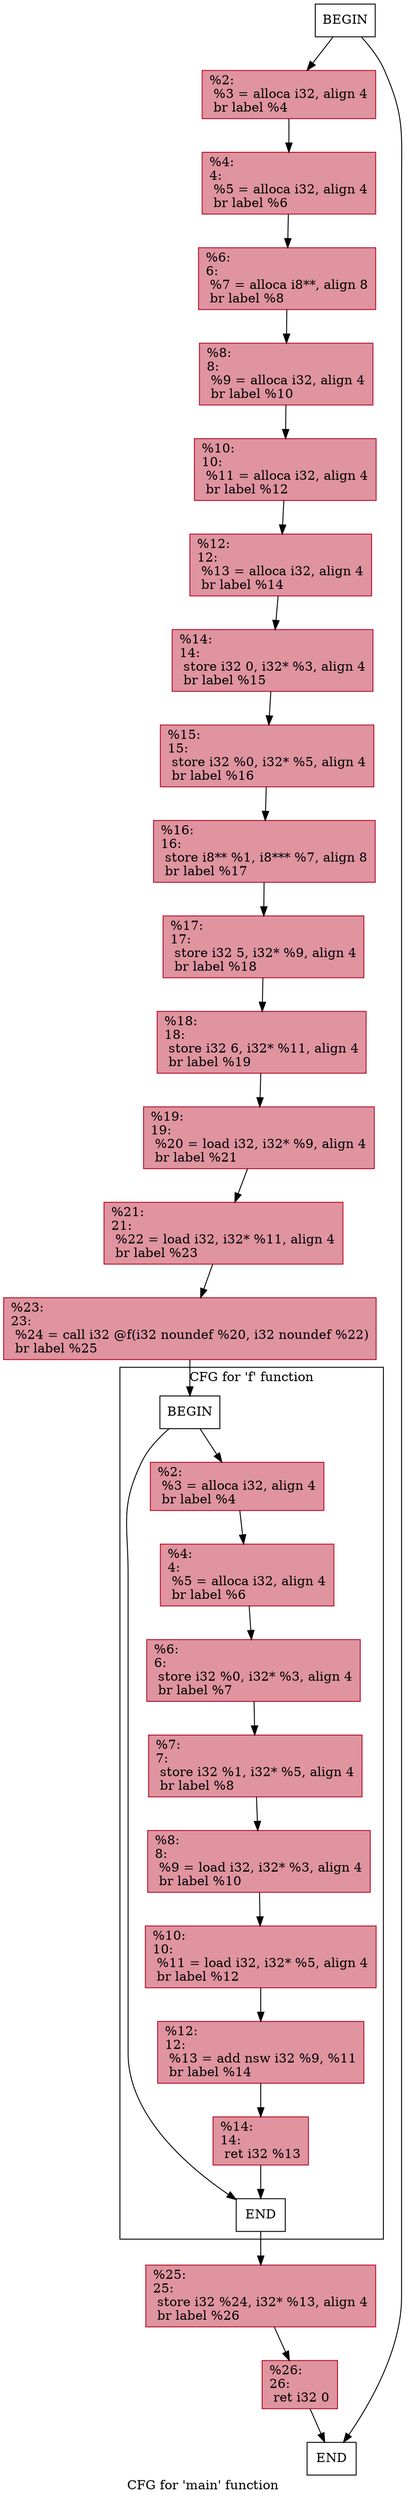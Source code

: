 digraph "CFG for 'main' function" {
	label="CFG for 'main' function";

	Nodebeginmain [shape=record, label="BEGIN"];
	Nodebeginmain -> Node0x183bd40
	Node0x183bd40 [shape=record,color="#b70d28ff", style=filled, fillcolor="#b70d2870",label="{%2:\l  %3 = alloca i32, align 4\l  br label %4\l}"];
	Node0x183bd40 -> Node0x183be30;
	Node0x183be30 [shape=record,color="#b70d28ff", style=filled, fillcolor="#b70d2870",label="{%4:\l4:                                                \l  %5 = alloca i32, align 4\l  br label %6\l}"];
	Node0x183be30 -> Node0x183bfb0;
	Node0x183bfb0 [shape=record,color="#b70d28ff", style=filled, fillcolor="#b70d2870",label="{%6:\l6:                                                \l  %7 = alloca i8**, align 8\l  br label %8\l}"];
	Node0x183bfb0 -> Node0x183c0e0;
	Node0x183c0e0 [shape=record,color="#b70d28ff", style=filled, fillcolor="#b70d2870",label="{%8:\l8:                                                \l  %9 = alloca i32, align 4\l  br label %10\l}"];
	Node0x183c0e0 -> Node0x183bef0;
	Node0x183bef0 [shape=record,color="#b70d28ff", style=filled, fillcolor="#b70d2870",label="{%10:\l10:                                               \l  %11 = alloca i32, align 4\l  br label %12\l}"];
	Node0x183bef0 -> Node0x183c2f0;
	Node0x183c2f0 [shape=record,color="#b70d28ff", style=filled, fillcolor="#b70d2870",label="{%12:\l12:                                               \l  %13 = alloca i32, align 4\l  br label %14\l}"];
	Node0x183c2f0 -> Node0x183c420;
	Node0x183c420 [shape=record,color="#b70d28ff", style=filled, fillcolor="#b70d2870",label="{%14:\l14:                                               \l  store i32 0, i32* %3, align 4\l  br label %15\l}"];
	Node0x183c420 -> Node0x183c4e0;
	Node0x183c4e0 [shape=record,color="#b70d28ff", style=filled, fillcolor="#b70d2870",label="{%15:\l15:                                               \l  store i32 %0, i32* %5, align 4\l  br label %16\l}"];
	Node0x183c4e0 -> Node0x183c630;
	Node0x183c630 [shape=record,color="#b70d28ff", style=filled, fillcolor="#b70d2870",label="{%16:\l16:                                               \l  store i8** %1, i8*** %7, align 8\l  br label %17\l}"];
	Node0x183c630 -> Node0x183c6f0;
	Node0x183c6f0 [shape=record,color="#b70d28ff", style=filled, fillcolor="#b70d2870",label="{%17:\l17:                                               \l  store i32 5, i32* %9, align 4\l  br label %18\l}"];
	Node0x183c6f0 -> Node0x183c870;
	Node0x183c870 [shape=record,color="#b70d28ff", style=filled, fillcolor="#b70d2870",label="{%18:\l18:                                               \l  store i32 6, i32* %11, align 4\l  br label %19\l}"];
	Node0x183c870 -> Node0x183c9f0;
	Node0x183c9f0 [shape=record,color="#b70d28ff", style=filled, fillcolor="#b70d2870",label="{%19:\l19:                                               \l  %20 = load i32, i32* %9, align 4\l  br label %21\l}"];
	Node0x183c9f0 -> Node0x183cb20;
	Node0x183cb20 [shape=record,color="#b70d28ff", style=filled, fillcolor="#b70d2870",label="{%21:\l21:                                               \l  %22 = load i32, i32* %11, align 4\l  br label %23\l}"];
	Node0x183cb20 -> Node0x183cc50;
	Node0x183cc50 [shape=record,color="#b70d28ff", style=filled, fillcolor="#b70d2870",label="{%23:\l23:                                               \l  %24 = call i32 @f(i32 noundef %20, i32 noundef %22)\l  br label %25\l}"];
	Node0x183cc50 -> Nodebeginf;
	Nodeendf -> Node0x183ce20;
	Node0x183ce20 [shape=record,color="#b70d28ff", style=filled, fillcolor="#b70d2870",label="{%25:\l25:                                               \l  store i32 %24, i32* %13, align 4\l  br label %26\l}"];
	Node0x183ce20 -> Node0x183cf70;
	Node0x183cf70 [shape=record,color="#b70d28ff", style=filled, fillcolor="#b70d2870",label="{%26:\l26:                                               \l  ret i32 0\l}"];
	Node0x183cf70 -> Nodeendmain;
	Nodeendmain [shape=record, label="END"];
	Nodebeginmain -> Nodeendmain;
	subgraph cluster_f {
		label = "CFG for 'f' function";
		graph[style=filled, bgcolor=white];
		Nodebeginf [shape=record, label="BEGIN"];
	
		Nodebeginf -> Node0x183ade0;
		Node0x183ade0 [shape=record,color="#b70d28ff", style=filled, fillcolor="#b70d2870",label="{%2:\l  %3 = alloca i32, align 4\l  br label %4\l}"];
		Node0x183ade0 -> Node0x183b550;
		Node0x183b550 [shape=record,color="#b70d28ff", style=filled, fillcolor="#b70d2870",label="{%4:\l4:                                                \l  %5 = alloca i32, align 4\l  br label %6\l}"];
		Node0x183b550 -> Node0x183b6d0;
		Node0x183b6d0 [shape=record,color="#b70d28ff", style=filled, fillcolor="#b70d2870",label="{%6:\l6:                                                \l  store i32 %0, i32* %3, align 4\l  br label %7\l}"];
		Node0x183b6d0 -> Node0x183b790;
		Node0x183b790 [shape=record,color="#b70d28ff", style=filled, fillcolor="#b70d2870",label="{%7:\l7:                                                \l  store i32 %1, i32* %5, align 4\l  br label %8\l}"];
		Node0x183b790 -> Node0x183b850;
		Node0x183b850 [shape=record,color="#b70d28ff", style=filled, fillcolor="#b70d2870",label="{%8:\l8:                                                \l  %9 = load i32, i32* %3, align 4\l  br label %10\l}"];
		Node0x183b850 -> Node0x183b610;
		Node0x183b610 [shape=record,color="#b70d28ff", style=filled, fillcolor="#b70d2870",label="{%10:\l10:                                               \l  %11 = load i32, i32* %5, align 4\l  br label %12\l}"];
		Node0x183b610 -> Node0x183ba60;
		Node0x183ba60 [shape=record,color="#b70d28ff", style=filled, fillcolor="#b70d2870",label="{%12:\l12:                                               \l  %13 = add nsw i32 %9, %11\l  br label %14\l}"];
		Node0x183ba60 -> Node0x183bb20;
		Node0x183bb20 [shape=record,color="#b70d28ff", style=filled, fillcolor="#b70d2870",label="{%14:\l14:                                               \l  ret i32 %13\l}"];
		Node0x183bb20 -> Nodeendf;
		Nodeendf [shape=record, label="END"];
		Nodebeginf -> Nodeendf;
	}
}
